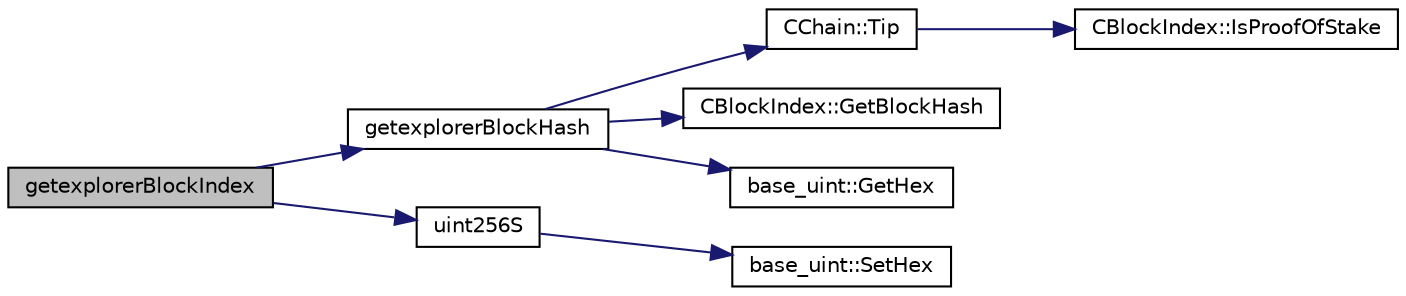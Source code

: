 digraph "getexplorerBlockIndex"
{
  edge [fontname="Helvetica",fontsize="10",labelfontname="Helvetica",labelfontsize="10"];
  node [fontname="Helvetica",fontsize="10",shape=record];
  rankdir="LR";
  Node14 [label="getexplorerBlockIndex",height=0.2,width=0.4,color="black", fillcolor="grey75", style="filled", fontcolor="black"];
  Node14 -> Node15 [color="midnightblue",fontsize="10",style="solid",fontname="Helvetica"];
  Node15 [label="getexplorerBlockHash",height=0.2,width=0.4,color="black", fillcolor="white", style="filled",URL="$blockexplorer_8cpp.html#a360b019939c97f1c57ebf99b16859455"];
  Node15 -> Node16 [color="midnightblue",fontsize="10",style="solid",fontname="Helvetica"];
  Node16 [label="CChain::Tip",height=0.2,width=0.4,color="black", fillcolor="white", style="filled",URL="$class_c_chain.html#a40ccefec14f8f3195c08c827af8cf412",tooltip="Returns the index entry for the tip of this chain, or NULL if none. "];
  Node16 -> Node17 [color="midnightblue",fontsize="10",style="solid",fontname="Helvetica"];
  Node17 [label="CBlockIndex::IsProofOfStake",height=0.2,width=0.4,color="black", fillcolor="white", style="filled",URL="$class_c_block_index.html#a2438a891e9d43821c0d99e1bdac56fde"];
  Node15 -> Node18 [color="midnightblue",fontsize="10",style="solid",fontname="Helvetica"];
  Node18 [label="CBlockIndex::GetBlockHash",height=0.2,width=0.4,color="black", fillcolor="white", style="filled",URL="$class_c_block_index.html#a98490a2788c65cdd6ae9002b004dd74c"];
  Node15 -> Node19 [color="midnightblue",fontsize="10",style="solid",fontname="Helvetica"];
  Node19 [label="base_uint::GetHex",height=0.2,width=0.4,color="black", fillcolor="white", style="filled",URL="$classbase__uint.html#ae5e7b7481de91ebead20eebd5d685441"];
  Node14 -> Node20 [color="midnightblue",fontsize="10",style="solid",fontname="Helvetica"];
  Node20 [label="uint256S",height=0.2,width=0.4,color="black", fillcolor="white", style="filled",URL="$uint256_8h.html#a52e679560cc1ebf68f878ed69e38f259"];
  Node20 -> Node21 [color="midnightblue",fontsize="10",style="solid",fontname="Helvetica"];
  Node21 [label="base_uint::SetHex",height=0.2,width=0.4,color="black", fillcolor="white", style="filled",URL="$classbase__uint.html#ade1a897fac931f28f54998c92c797228"];
}
